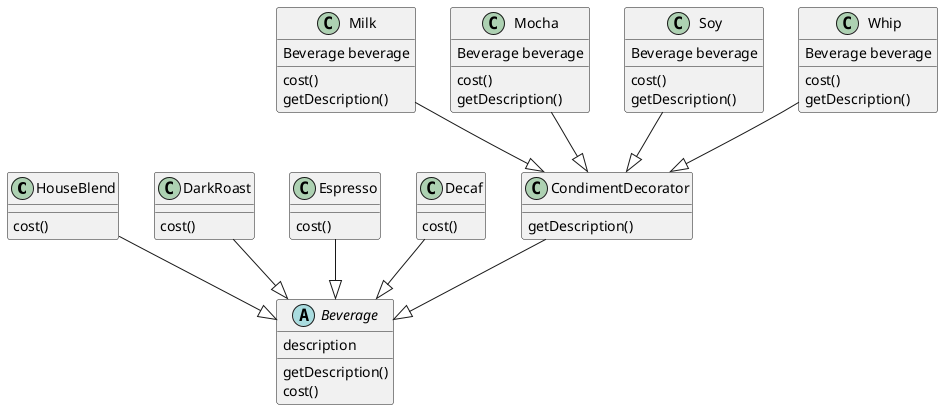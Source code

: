 @startuml
HouseBlend --|> Beverage
DarkRoast --|> Beverage
Espresso --|> Beverage
Decaf --|> Beverage
CondimentDecorator --|> Beverage
Milk --|> CondimentDecorator
Mocha --|> CondimentDecorator
Soy --|> CondimentDecorator
Whip --|> CondimentDecorator


abstract class Beverage {
    description
    getDescription()
    cost()
}

class HouseBlend {
    cost()
}

class DarkRoast {
    cost()
}

class Espresso {
    cost()
}

class Decaf {
    cost()
}

class CondimentDecorator {
    getDescription()
}

class Milk {
    Beverage beverage
    cost()
    getDescription()
}
class Mocha {
    Beverage beverage
    cost()
    getDescription()
}
class Soy {
    Beverage beverage
    cost()
    getDescription()
}
class Whip {
    Beverage beverage
    cost()
    getDescription()
}
@enduml